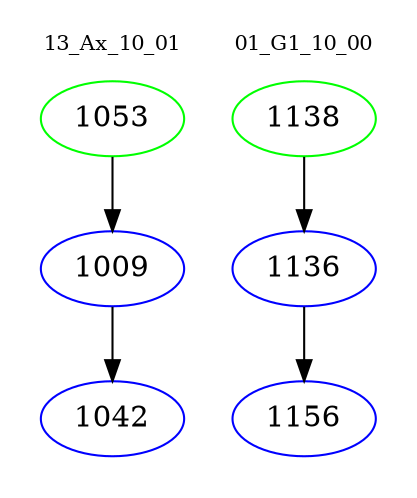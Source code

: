 digraph{
subgraph cluster_0 {
color = white
label = "13_Ax_10_01";
fontsize=10;
T0_1053 [label="1053", color="green"]
T0_1053 -> T0_1009 [color="black"]
T0_1009 [label="1009", color="blue"]
T0_1009 -> T0_1042 [color="black"]
T0_1042 [label="1042", color="blue"]
}
subgraph cluster_1 {
color = white
label = "01_G1_10_00";
fontsize=10;
T1_1138 [label="1138", color="green"]
T1_1138 -> T1_1136 [color="black"]
T1_1136 [label="1136", color="blue"]
T1_1136 -> T1_1156 [color="black"]
T1_1156 [label="1156", color="blue"]
}
}
